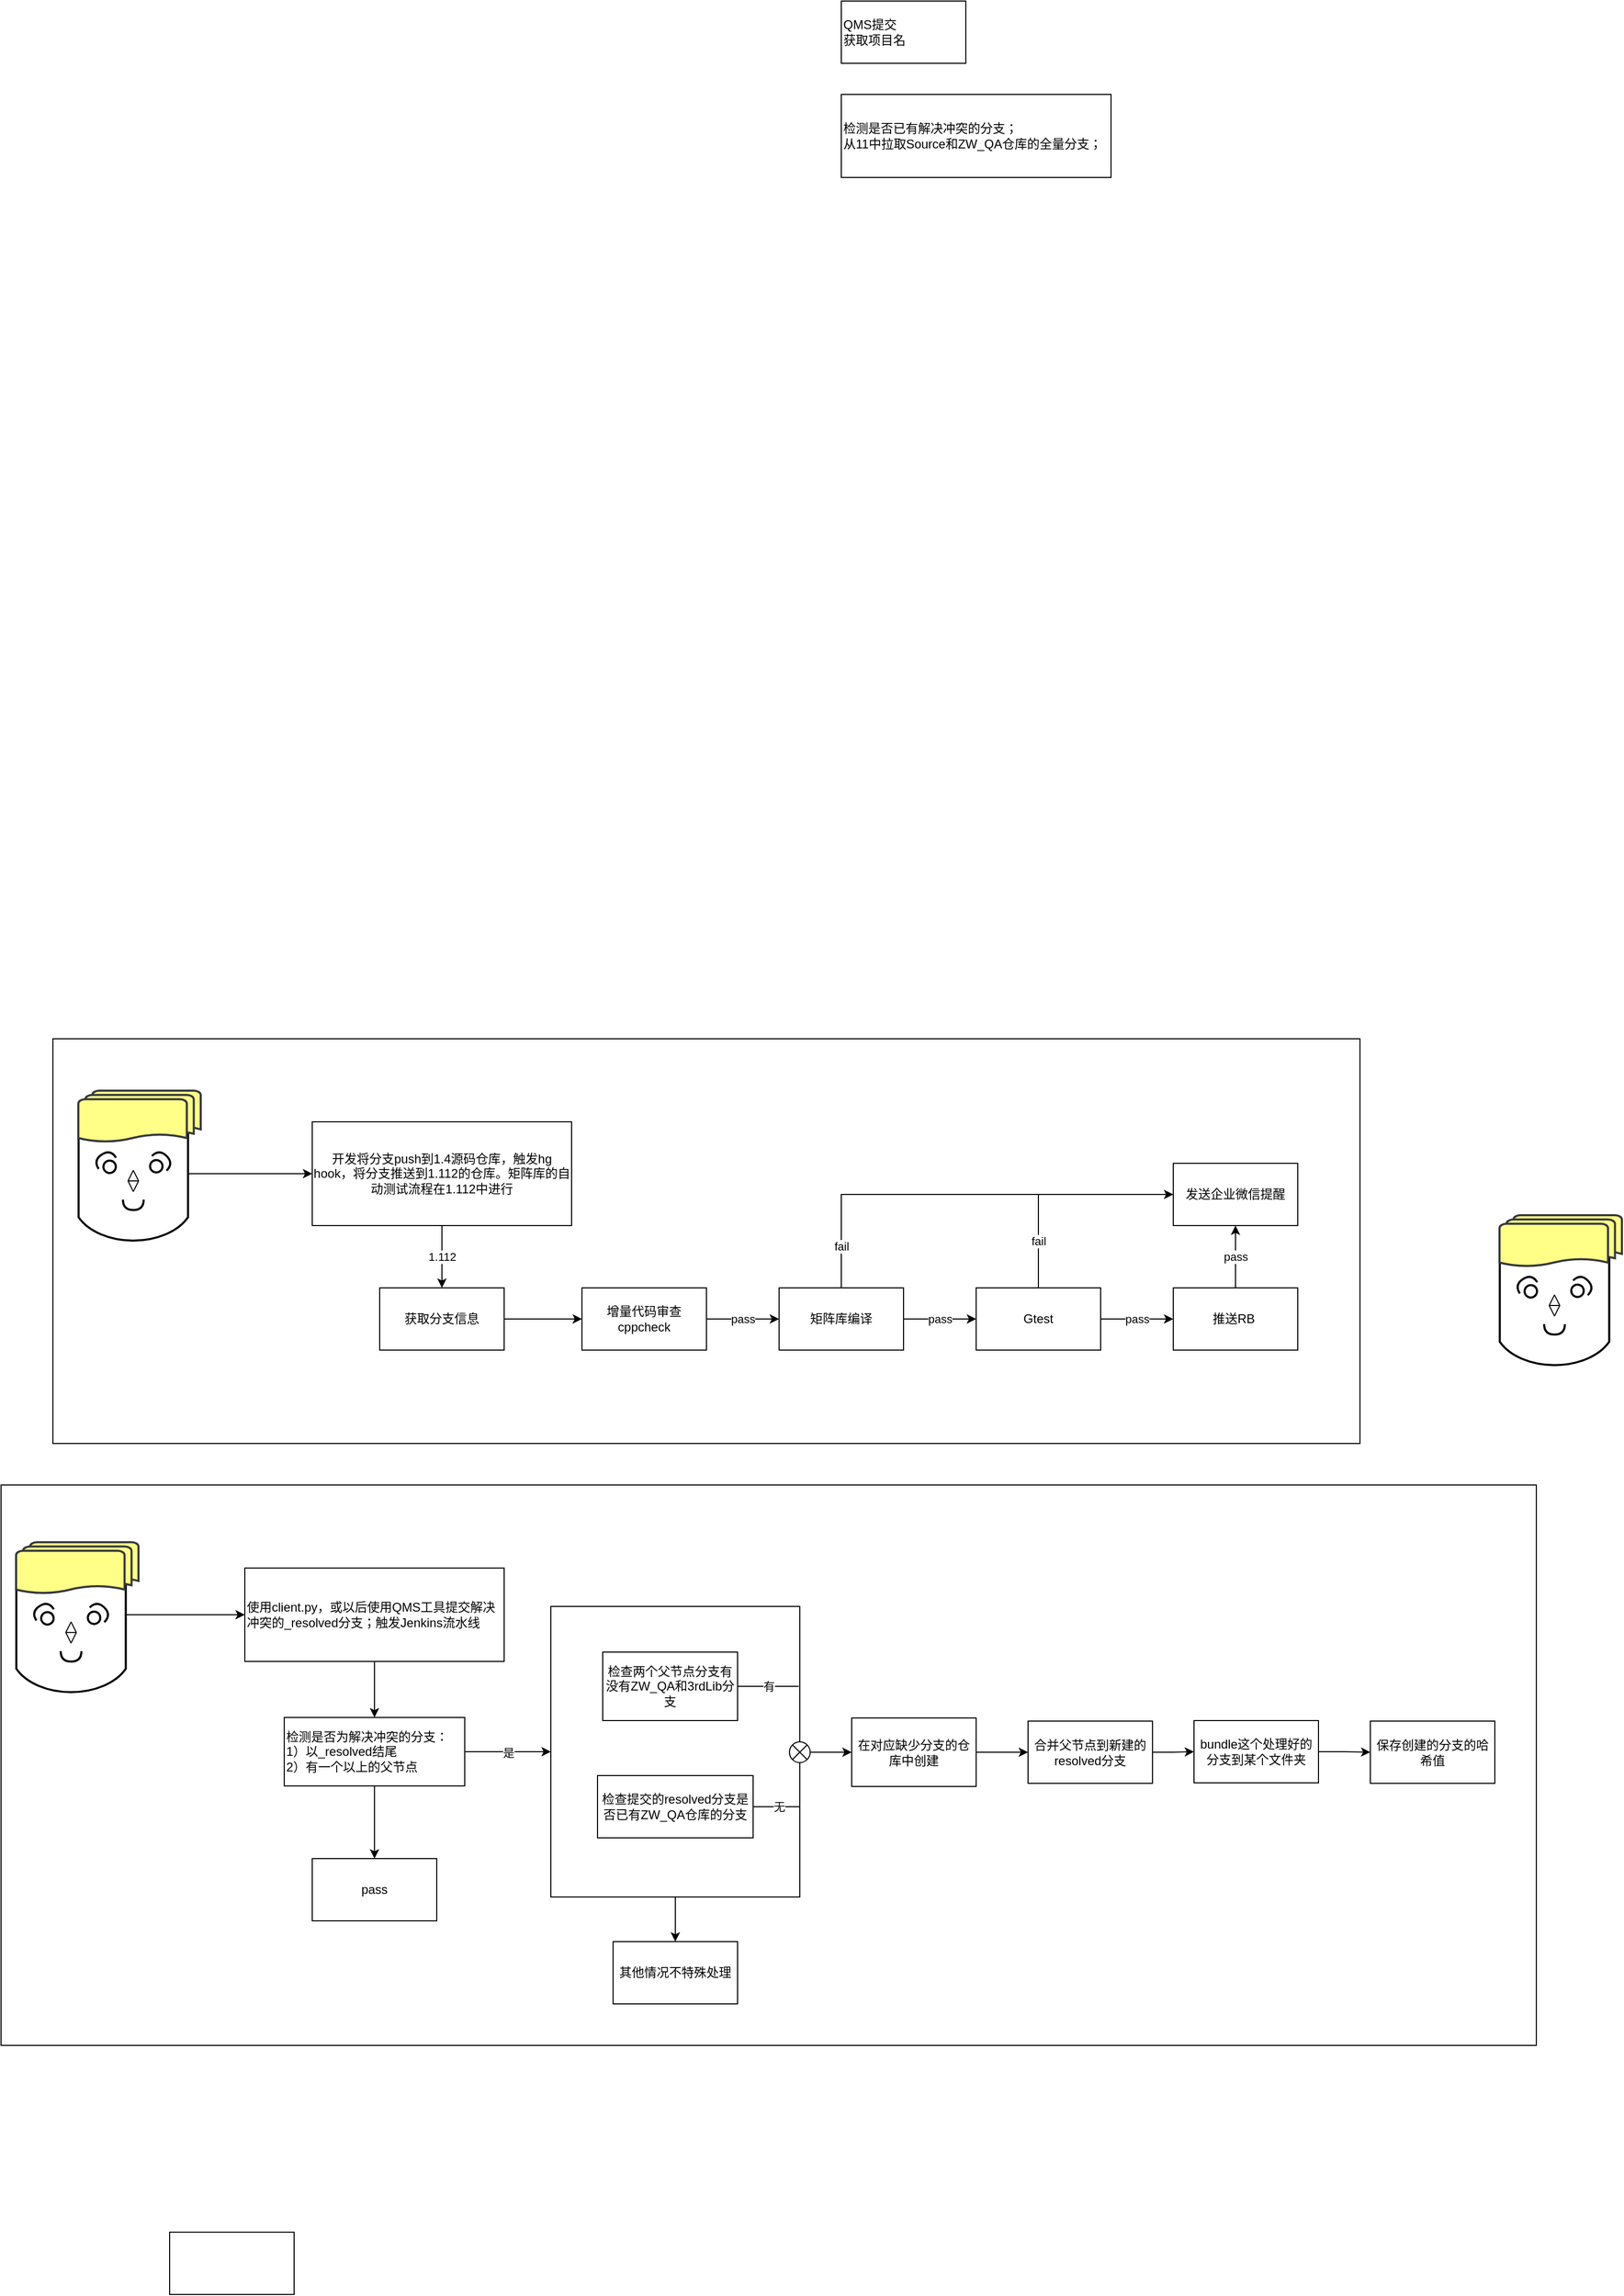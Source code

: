 <mxfile version="21.0.10" type="github">
  <diagram name="第 1 页" id="Z4eAZqu2N7-Lt7AsqKX3">
    <mxGraphModel dx="2439" dy="747" grid="1" gridSize="10" guides="1" tooltips="1" connect="1" arrows="1" fold="1" page="1" pageScale="1" pageWidth="827" pageHeight="1169" math="0" shadow="0">
      <root>
        <mxCell id="0" />
        <mxCell id="1" parent="0" />
        <mxCell id="QbmTx8f9Gs04z3HgYHxX-88" value="" style="rounded=0;whiteSpace=wrap;html=1;" vertex="1" parent="1">
          <mxGeometry x="-750" y="1470" width="1480" height="540" as="geometry" />
        </mxCell>
        <mxCell id="QbmTx8f9Gs04z3HgYHxX-86" value="" style="edgeStyle=orthogonalEdgeStyle;rounded=0;orthogonalLoop=1;jettySize=auto;html=1;" edge="1" parent="1" source="QbmTx8f9Gs04z3HgYHxX-75" target="QbmTx8f9Gs04z3HgYHxX-85">
          <mxGeometry relative="1" as="geometry" />
        </mxCell>
        <mxCell id="QbmTx8f9Gs04z3HgYHxX-75" value="" style="rounded=0;whiteSpace=wrap;html=1;" vertex="1" parent="1">
          <mxGeometry x="-220" y="1587" width="240" height="280" as="geometry" />
        </mxCell>
        <mxCell id="QbmTx8f9Gs04z3HgYHxX-55" value="" style="strokeWidth=2;html=1;shape=mxgraph.flowchart.delay;whiteSpace=wrap;rotation=90;" vertex="1" parent="1">
          <mxGeometry x="690" y="1244.25" width="115" height="105.5" as="geometry" />
        </mxCell>
        <mxCell id="QbmTx8f9Gs04z3HgYHxX-47" value="" style="rounded=0;whiteSpace=wrap;html=1;" vertex="1" parent="1">
          <mxGeometry x="-700" y="1040" width="1260" height="390" as="geometry" />
        </mxCell>
        <mxCell id="QbmTx8f9Gs04z3HgYHxX-28" value="QMS提交&lt;br&gt;获取项目名" style="rounded=0;whiteSpace=wrap;html=1;align=left;" vertex="1" parent="1">
          <mxGeometry x="60" y="40" width="120" height="60" as="geometry" />
        </mxCell>
        <mxCell id="QbmTx8f9Gs04z3HgYHxX-29" value="检测是否已有解决冲突的分支；&lt;br&gt;从11中拉取Source和ZW_QA仓库的全量分支；&lt;br&gt;" style="rounded=0;whiteSpace=wrap;html=1;align=left;" vertex="1" parent="1">
          <mxGeometry x="60" y="130" width="260" height="80" as="geometry" />
        </mxCell>
        <mxCell id="QbmTx8f9Gs04z3HgYHxX-35" value="" style="edgeStyle=orthogonalEdgeStyle;rounded=0;orthogonalLoop=1;jettySize=auto;html=1;" edge="1" parent="1" source="QbmTx8f9Gs04z3HgYHxX-30" target="QbmTx8f9Gs04z3HgYHxX-34">
          <mxGeometry relative="1" as="geometry" />
        </mxCell>
        <mxCell id="QbmTx8f9Gs04z3HgYHxX-30" value="获取分支信息" style="rounded=0;whiteSpace=wrap;html=1;" vertex="1" parent="1">
          <mxGeometry x="-385" y="1280" width="120" height="60" as="geometry" />
        </mxCell>
        <mxCell id="QbmTx8f9Gs04z3HgYHxX-33" value="1.112" style="edgeStyle=orthogonalEdgeStyle;rounded=0;orthogonalLoop=1;jettySize=auto;html=1;" edge="1" parent="1" source="QbmTx8f9Gs04z3HgYHxX-31" target="QbmTx8f9Gs04z3HgYHxX-30">
          <mxGeometry relative="1" as="geometry" />
        </mxCell>
        <mxCell id="QbmTx8f9Gs04z3HgYHxX-31" value="开发将分支push到1.4源码仓库，触发hg hook，将分支推送到1.112的仓库。矩阵库的自动测试流程在1.112中进行" style="rounded=0;whiteSpace=wrap;html=1;" vertex="1" parent="1">
          <mxGeometry x="-450" y="1120" width="250" height="100" as="geometry" />
        </mxCell>
        <mxCell id="QbmTx8f9Gs04z3HgYHxX-37" value="pass" style="edgeStyle=orthogonalEdgeStyle;rounded=0;orthogonalLoop=1;jettySize=auto;html=1;" edge="1" parent="1" source="QbmTx8f9Gs04z3HgYHxX-34" target="QbmTx8f9Gs04z3HgYHxX-36">
          <mxGeometry relative="1" as="geometry" />
        </mxCell>
        <mxCell id="QbmTx8f9Gs04z3HgYHxX-34" value="增量代码审查cppcheck" style="rounded=0;whiteSpace=wrap;html=1;" vertex="1" parent="1">
          <mxGeometry x="-190" y="1280" width="120" height="60" as="geometry" />
        </mxCell>
        <mxCell id="QbmTx8f9Gs04z3HgYHxX-39" value="pass" style="edgeStyle=orthogonalEdgeStyle;rounded=0;orthogonalLoop=1;jettySize=auto;html=1;" edge="1" parent="1" source="QbmTx8f9Gs04z3HgYHxX-36" target="QbmTx8f9Gs04z3HgYHxX-38">
          <mxGeometry relative="1" as="geometry">
            <Array as="points">
              <mxPoint x="150" y="1310" />
              <mxPoint x="150" y="1310" />
            </Array>
          </mxGeometry>
        </mxCell>
        <mxCell id="QbmTx8f9Gs04z3HgYHxX-36" value="矩阵库编译" style="rounded=0;whiteSpace=wrap;html=1;" vertex="1" parent="1">
          <mxGeometry y="1280" width="120" height="60" as="geometry" />
        </mxCell>
        <mxCell id="QbmTx8f9Gs04z3HgYHxX-41" value="pass" style="edgeStyle=orthogonalEdgeStyle;rounded=0;orthogonalLoop=1;jettySize=auto;html=1;" edge="1" parent="1" source="QbmTx8f9Gs04z3HgYHxX-38" target="QbmTx8f9Gs04z3HgYHxX-40">
          <mxGeometry relative="1" as="geometry" />
        </mxCell>
        <mxCell id="QbmTx8f9Gs04z3HgYHxX-38" value="Gtest" style="rounded=0;whiteSpace=wrap;html=1;" vertex="1" parent="1">
          <mxGeometry x="190" y="1280" width="120" height="60" as="geometry" />
        </mxCell>
        <mxCell id="QbmTx8f9Gs04z3HgYHxX-44" value="pass" style="edgeStyle=orthogonalEdgeStyle;rounded=0;orthogonalLoop=1;jettySize=auto;html=1;" edge="1" parent="1" source="QbmTx8f9Gs04z3HgYHxX-40" target="QbmTx8f9Gs04z3HgYHxX-43">
          <mxGeometry relative="1" as="geometry" />
        </mxCell>
        <mxCell id="QbmTx8f9Gs04z3HgYHxX-40" value="推送RB&amp;nbsp;" style="rounded=0;whiteSpace=wrap;html=1;" vertex="1" parent="1">
          <mxGeometry x="380" y="1280" width="120" height="60" as="geometry" />
        </mxCell>
        <mxCell id="QbmTx8f9Gs04z3HgYHxX-43" value="发送企业微信提醒" style="rounded=0;whiteSpace=wrap;html=1;" vertex="1" parent="1">
          <mxGeometry x="380" y="1160" width="120" height="60" as="geometry" />
        </mxCell>
        <mxCell id="QbmTx8f9Gs04z3HgYHxX-45" value="fail" style="endArrow=classic;html=1;rounded=0;exitX=0.5;exitY=0;exitDx=0;exitDy=0;entryX=0;entryY=0.5;entryDx=0;entryDy=0;" edge="1" parent="1" source="QbmTx8f9Gs04z3HgYHxX-36" target="QbmTx8f9Gs04z3HgYHxX-43">
          <mxGeometry x="-0.805" width="50" height="50" relative="1" as="geometry">
            <mxPoint x="70" y="1250" as="sourcePoint" />
            <mxPoint x="120" y="1200" as="targetPoint" />
            <Array as="points">
              <mxPoint x="60" y="1190" />
            </Array>
            <mxPoint as="offset" />
          </mxGeometry>
        </mxCell>
        <mxCell id="QbmTx8f9Gs04z3HgYHxX-46" value="fail" style="endArrow=none;html=1;rounded=0;exitX=0.5;exitY=0;exitDx=0;exitDy=0;" edge="1" parent="1" source="QbmTx8f9Gs04z3HgYHxX-38">
          <mxGeometry width="50" height="50" relative="1" as="geometry">
            <mxPoint x="210" y="1260" as="sourcePoint" />
            <mxPoint x="250" y="1190" as="targetPoint" />
          </mxGeometry>
        </mxCell>
        <mxCell id="QbmTx8f9Gs04z3HgYHxX-59" value="" style="edgeStyle=orthogonalEdgeStyle;rounded=0;orthogonalLoop=1;jettySize=auto;html=1;" edge="1" parent="1" source="QbmTx8f9Gs04z3HgYHxX-48" target="QbmTx8f9Gs04z3HgYHxX-49">
          <mxGeometry relative="1" as="geometry" />
        </mxCell>
        <mxCell id="QbmTx8f9Gs04z3HgYHxX-48" value="使用client.py，或以后使用QMS工具提交解决冲突的_resolved分支；触发Jenkins流水线" style="rounded=0;whiteSpace=wrap;html=1;align=left;" vertex="1" parent="1">
          <mxGeometry x="-515" y="1550" width="250" height="90" as="geometry" />
        </mxCell>
        <mxCell id="QbmTx8f9Gs04z3HgYHxX-58" value="是" style="edgeStyle=orthogonalEdgeStyle;rounded=0;orthogonalLoop=1;jettySize=auto;html=1;" edge="1" parent="1" source="QbmTx8f9Gs04z3HgYHxX-49">
          <mxGeometry relative="1" as="geometry">
            <mxPoint x="-220" y="1727" as="targetPoint" />
          </mxGeometry>
        </mxCell>
        <mxCell id="QbmTx8f9Gs04z3HgYHxX-72" value="" style="edgeStyle=orthogonalEdgeStyle;rounded=0;orthogonalLoop=1;jettySize=auto;html=1;" edge="1" parent="1" source="QbmTx8f9Gs04z3HgYHxX-49" target="QbmTx8f9Gs04z3HgYHxX-70">
          <mxGeometry relative="1" as="geometry" />
        </mxCell>
        <mxCell id="QbmTx8f9Gs04z3HgYHxX-49" value="检测是否为解决冲突的分支：&lt;br&gt;1）以_resolved结尾&lt;br&gt;2）有一个以上的父节点" style="rounded=0;whiteSpace=wrap;html=1;align=left;" vertex="1" parent="1">
          <mxGeometry x="-477" y="1694" width="174" height="66" as="geometry" />
        </mxCell>
        <mxCell id="QbmTx8f9Gs04z3HgYHxX-50" value="" style="shape=providedRequiredInterface;html=1;verticalLabelPosition=bottom;sketch=0;rotation=-123;strokeWidth=2;" vertex="1" parent="1">
          <mxGeometry x="712.5" y="1270" width="20" height="20" as="geometry" />
        </mxCell>
        <mxCell id="QbmTx8f9Gs04z3HgYHxX-51" value="" style="shape=providedRequiredInterface;html=1;verticalLabelPosition=bottom;sketch=0;rotation=-45;strokeWidth=2;" vertex="1" parent="1">
          <mxGeometry x="762.5" y="1270" width="20" height="20" as="geometry" />
        </mxCell>
        <mxCell id="QbmTx8f9Gs04z3HgYHxX-52" value="" style="shape=requiredInterface;html=1;verticalLabelPosition=bottom;sketch=0;rotation=90;strokeWidth=2;" vertex="1" parent="1">
          <mxGeometry x="742.5" y="1310" width="10" height="20" as="geometry" />
        </mxCell>
        <mxCell id="QbmTx8f9Gs04z3HgYHxX-53" value="" style="verticalLabelPosition=bottom;verticalAlign=top;html=1;shape=mxgraph.flowchart.sort;" vertex="1" parent="1">
          <mxGeometry x="742.5" y="1287" width="10" height="20" as="geometry" />
        </mxCell>
        <mxCell id="QbmTx8f9Gs04z3HgYHxX-56" value="" style="strokeWidth=2;html=1;shape=mxgraph.flowchart.multi-document;whiteSpace=wrap;fillColor=#ffff88;strokeColor=#36393d;" vertex="1" parent="1">
          <mxGeometry x="694.5" y="1210" width="118" height="50" as="geometry" />
        </mxCell>
        <mxCell id="QbmTx8f9Gs04z3HgYHxX-65" value="" style="edgeStyle=orthogonalEdgeStyle;rounded=0;orthogonalLoop=1;jettySize=auto;html=1;" edge="1" parent="1" source="QbmTx8f9Gs04z3HgYHxX-62" target="QbmTx8f9Gs04z3HgYHxX-64">
          <mxGeometry relative="1" as="geometry" />
        </mxCell>
        <mxCell id="QbmTx8f9Gs04z3HgYHxX-62" value="在对应缺少分支的仓库中创建" style="rounded=0;whiteSpace=wrap;html=1;" vertex="1" parent="1">
          <mxGeometry x="70" y="1694.5" width="120" height="66" as="geometry" />
        </mxCell>
        <mxCell id="QbmTx8f9Gs04z3HgYHxX-67" value="" style="edgeStyle=orthogonalEdgeStyle;rounded=0;orthogonalLoop=1;jettySize=auto;html=1;" edge="1" parent="1" source="QbmTx8f9Gs04z3HgYHxX-64" target="QbmTx8f9Gs04z3HgYHxX-66">
          <mxGeometry relative="1" as="geometry" />
        </mxCell>
        <mxCell id="QbmTx8f9Gs04z3HgYHxX-64" value="合并父节点到新建的resolved分支" style="rounded=0;whiteSpace=wrap;html=1;" vertex="1" parent="1">
          <mxGeometry x="240" y="1697.5" width="120" height="60" as="geometry" />
        </mxCell>
        <mxCell id="QbmTx8f9Gs04z3HgYHxX-69" value="" style="edgeStyle=orthogonalEdgeStyle;rounded=0;orthogonalLoop=1;jettySize=auto;html=1;" edge="1" parent="1" source="QbmTx8f9Gs04z3HgYHxX-66" target="QbmTx8f9Gs04z3HgYHxX-68">
          <mxGeometry relative="1" as="geometry" />
        </mxCell>
        <mxCell id="QbmTx8f9Gs04z3HgYHxX-66" value="bundle这个处理好的分支到某个文件夹" style="rounded=0;whiteSpace=wrap;html=1;" vertex="1" parent="1">
          <mxGeometry x="400" y="1697" width="120" height="60" as="geometry" />
        </mxCell>
        <mxCell id="QbmTx8f9Gs04z3HgYHxX-68" value="保存创建的分支的哈希值" style="rounded=0;whiteSpace=wrap;html=1;" vertex="1" parent="1">
          <mxGeometry x="570" y="1697.5" width="120" height="60" as="geometry" />
        </mxCell>
        <mxCell id="QbmTx8f9Gs04z3HgYHxX-70" value="pass" style="rounded=0;whiteSpace=wrap;html=1;" vertex="1" parent="1">
          <mxGeometry x="-450" y="1830" width="120" height="60" as="geometry" />
        </mxCell>
        <mxCell id="QbmTx8f9Gs04z3HgYHxX-73" value="检查提交的resolved分支是否已有ZW_QA仓库的分支" style="rounded=0;whiteSpace=wrap;html=1;" vertex="1" parent="1">
          <mxGeometry x="-175" y="1750" width="150" height="60" as="geometry" />
        </mxCell>
        <mxCell id="QbmTx8f9Gs04z3HgYHxX-74" value="检查两个父节点分支有没有ZW_QA和3rdLib分支" style="rounded=0;whiteSpace=wrap;html=1;" vertex="1" parent="1">
          <mxGeometry x="-170" y="1631" width="130" height="66" as="geometry" />
        </mxCell>
        <mxCell id="QbmTx8f9Gs04z3HgYHxX-78" value="无" style="endArrow=none;html=1;rounded=0;exitX=1;exitY=0.5;exitDx=0;exitDy=0;" edge="1" parent="1" source="QbmTx8f9Gs04z3HgYHxX-73">
          <mxGeometry x="-0.474" width="50" height="50" relative="1" as="geometry">
            <mxPoint x="-20" y="1780" as="sourcePoint" />
            <mxPoint x="20" y="1730" as="targetPoint" />
            <Array as="points">
              <mxPoint x="20" y="1780" />
            </Array>
            <mxPoint as="offset" />
          </mxGeometry>
        </mxCell>
        <mxCell id="QbmTx8f9Gs04z3HgYHxX-80" value="" style="endArrow=classic;html=1;rounded=0;exitX=1;exitY=0.5;exitDx=0;exitDy=0;entryX=0;entryY=0.5;entryDx=0;entryDy=0;" edge="1" parent="1" source="QbmTx8f9Gs04z3HgYHxX-83" target="QbmTx8f9Gs04z3HgYHxX-62">
          <mxGeometry width="50" height="50" relative="1" as="geometry">
            <mxPoint x="60" y="1680" as="sourcePoint" />
            <mxPoint x="110" y="1630" as="targetPoint" />
          </mxGeometry>
        </mxCell>
        <mxCell id="QbmTx8f9Gs04z3HgYHxX-81" value="有" style="endArrow=none;html=1;rounded=0;exitX=1;exitY=0.5;exitDx=0;exitDy=0;entryX=0.996;entryY=0.275;entryDx=0;entryDy=0;entryPerimeter=0;" edge="1" parent="1" source="QbmTx8f9Gs04z3HgYHxX-74" target="QbmTx8f9Gs04z3HgYHxX-75">
          <mxGeometry width="50" height="50" relative="1" as="geometry">
            <mxPoint x="170" y="1610" as="sourcePoint" />
            <mxPoint x="220" y="1560" as="targetPoint" />
          </mxGeometry>
        </mxCell>
        <mxCell id="QbmTx8f9Gs04z3HgYHxX-84" value="" style="endArrow=classic;html=1;rounded=0;exitX=1;exitY=0.5;exitDx=0;exitDy=0;entryX=0;entryY=0.5;entryDx=0;entryDy=0;" edge="1" parent="1" source="QbmTx8f9Gs04z3HgYHxX-75" target="QbmTx8f9Gs04z3HgYHxX-83">
          <mxGeometry width="50" height="50" relative="1" as="geometry">
            <mxPoint x="20" y="1727" as="sourcePoint" />
            <mxPoint x="190" y="1728" as="targetPoint" />
          </mxGeometry>
        </mxCell>
        <mxCell id="QbmTx8f9Gs04z3HgYHxX-83" value="" style="verticalLabelPosition=bottom;verticalAlign=top;html=1;shape=mxgraph.flowchart.or;" vertex="1" parent="1">
          <mxGeometry x="10" y="1717.5" width="20" height="20" as="geometry" />
        </mxCell>
        <mxCell id="QbmTx8f9Gs04z3HgYHxX-85" value="其他情况不特殊处理" style="rounded=0;whiteSpace=wrap;html=1;" vertex="1" parent="1">
          <mxGeometry x="-160" y="1910" width="120" height="60" as="geometry" />
        </mxCell>
        <mxCell id="QbmTx8f9Gs04z3HgYHxX-90" value="" style="strokeWidth=2;html=1;shape=mxgraph.flowchart.delay;whiteSpace=wrap;rotation=90;" vertex="1" parent="1">
          <mxGeometry x="-680" y="1124.25" width="115" height="105.5" as="geometry" />
        </mxCell>
        <mxCell id="QbmTx8f9Gs04z3HgYHxX-91" value="" style="shape=providedRequiredInterface;html=1;verticalLabelPosition=bottom;sketch=0;rotation=-123;strokeWidth=2;" vertex="1" parent="1">
          <mxGeometry x="-657.5" y="1150" width="20" height="20" as="geometry" />
        </mxCell>
        <mxCell id="QbmTx8f9Gs04z3HgYHxX-92" value="" style="shape=providedRequiredInterface;html=1;verticalLabelPosition=bottom;sketch=0;rotation=-45;strokeWidth=2;" vertex="1" parent="1">
          <mxGeometry x="-607.5" y="1150" width="20" height="20" as="geometry" />
        </mxCell>
        <mxCell id="QbmTx8f9Gs04z3HgYHxX-93" value="" style="shape=requiredInterface;html=1;verticalLabelPosition=bottom;sketch=0;rotation=90;strokeWidth=2;" vertex="1" parent="1">
          <mxGeometry x="-627.5" y="1190" width="10" height="20" as="geometry" />
        </mxCell>
        <mxCell id="QbmTx8f9Gs04z3HgYHxX-94" value="" style="verticalLabelPosition=bottom;verticalAlign=top;html=1;shape=mxgraph.flowchart.sort;" vertex="1" parent="1">
          <mxGeometry x="-627.5" y="1167" width="10" height="20" as="geometry" />
        </mxCell>
        <mxCell id="QbmTx8f9Gs04z3HgYHxX-95" value="" style="strokeWidth=2;html=1;shape=mxgraph.flowchart.multi-document;whiteSpace=wrap;fillColor=#ffff88;strokeColor=#36393d;" vertex="1" parent="1">
          <mxGeometry x="-675.5" y="1090" width="118" height="50" as="geometry" />
        </mxCell>
        <mxCell id="QbmTx8f9Gs04z3HgYHxX-97" value="" style="endArrow=classic;html=1;rounded=0;entryX=0;entryY=0.5;entryDx=0;entryDy=0;exitX=0.439;exitY=0.002;exitDx=0;exitDy=0;exitPerimeter=0;" edge="1" parent="1" source="QbmTx8f9Gs04z3HgYHxX-90" target="QbmTx8f9Gs04z3HgYHxX-31">
          <mxGeometry width="50" height="50" relative="1" as="geometry">
            <mxPoint x="-550" y="1200" as="sourcePoint" />
            <mxPoint x="-500" y="1150" as="targetPoint" />
          </mxGeometry>
        </mxCell>
        <mxCell id="QbmTx8f9Gs04z3HgYHxX-98" value="" style="strokeWidth=2;html=1;shape=mxgraph.flowchart.delay;whiteSpace=wrap;rotation=90;" vertex="1" parent="1">
          <mxGeometry x="-740" y="1559.38" width="115" height="105.5" as="geometry" />
        </mxCell>
        <mxCell id="QbmTx8f9Gs04z3HgYHxX-99" value="" style="shape=providedRequiredInterface;html=1;verticalLabelPosition=bottom;sketch=0;rotation=-123;strokeWidth=2;" vertex="1" parent="1">
          <mxGeometry x="-717.5" y="1585.13" width="20" height="20" as="geometry" />
        </mxCell>
        <mxCell id="QbmTx8f9Gs04z3HgYHxX-100" value="" style="shape=providedRequiredInterface;html=1;verticalLabelPosition=bottom;sketch=0;rotation=-45;strokeWidth=2;" vertex="1" parent="1">
          <mxGeometry x="-667.5" y="1585.13" width="20" height="20" as="geometry" />
        </mxCell>
        <mxCell id="QbmTx8f9Gs04z3HgYHxX-101" value="" style="shape=requiredInterface;html=1;verticalLabelPosition=bottom;sketch=0;rotation=90;strokeWidth=2;" vertex="1" parent="1">
          <mxGeometry x="-687.5" y="1625.13" width="10" height="20" as="geometry" />
        </mxCell>
        <mxCell id="QbmTx8f9Gs04z3HgYHxX-102" value="" style="verticalLabelPosition=bottom;verticalAlign=top;html=1;shape=mxgraph.flowchart.sort;" vertex="1" parent="1">
          <mxGeometry x="-687.5" y="1602.13" width="10" height="20" as="geometry" />
        </mxCell>
        <mxCell id="QbmTx8f9Gs04z3HgYHxX-103" value="" style="strokeWidth=2;html=1;shape=mxgraph.flowchart.multi-document;whiteSpace=wrap;fillColor=#ffff88;strokeColor=#36393d;" vertex="1" parent="1">
          <mxGeometry x="-735.5" y="1525.13" width="118" height="50" as="geometry" />
        </mxCell>
        <mxCell id="QbmTx8f9Gs04z3HgYHxX-104" value="" style="endArrow=classic;html=1;rounded=0;entryX=0;entryY=0.5;entryDx=0;entryDy=0;exitX=0.351;exitY=0.002;exitDx=0;exitDy=0;exitPerimeter=0;" edge="1" parent="1" source="QbmTx8f9Gs04z3HgYHxX-98" target="QbmTx8f9Gs04z3HgYHxX-48">
          <mxGeometry width="50" height="50" relative="1" as="geometry">
            <mxPoint x="-620" y="1610" as="sourcePoint" />
            <mxPoint x="-540" y="1570" as="targetPoint" />
          </mxGeometry>
        </mxCell>
        <mxCell id="QbmTx8f9Gs04z3HgYHxX-105" value="" style="rounded=0;whiteSpace=wrap;html=1;" vertex="1" parent="1">
          <mxGeometry x="-587.5" y="2190" width="120" height="60" as="geometry" />
        </mxCell>
      </root>
    </mxGraphModel>
  </diagram>
</mxfile>

